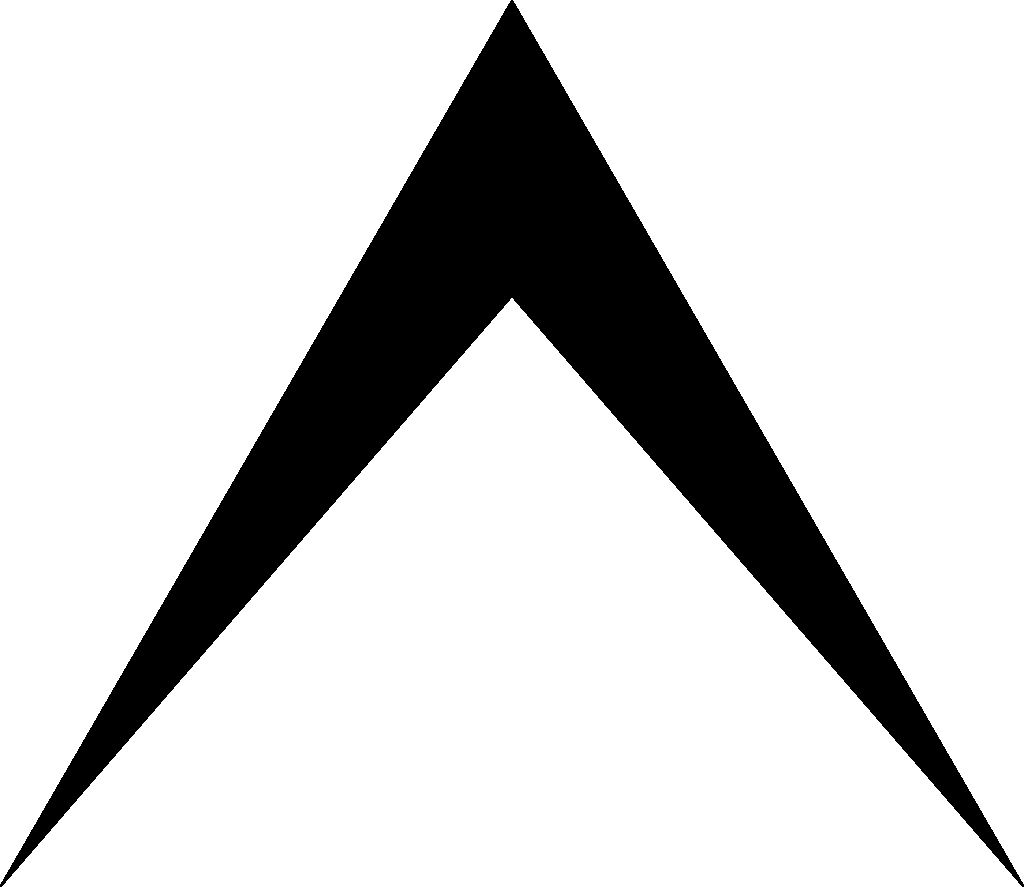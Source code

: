 size(512, 512);

path triangle = polygon(3);

pair A = point(triangle, 0);
pair B = point(triangle, 1);
pair C = point(triangle, 2);

write("Equilateral triangle:");
write(triangle);

write("Points:");
write(A);
write(B);
write(C);

pair D = (0, 0.5);

write(D);

filldraw(A--B--C--D--cycle);
